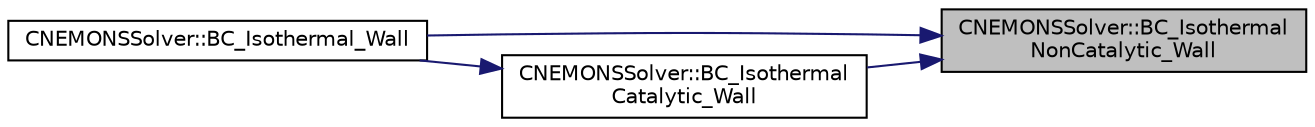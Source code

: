 digraph "CNEMONSSolver::BC_IsothermalNonCatalytic_Wall"
{
 // LATEX_PDF_SIZE
  edge [fontname="Helvetica",fontsize="10",labelfontname="Helvetica",labelfontsize="10"];
  node [fontname="Helvetica",fontsize="10",shape=record];
  rankdir="RL";
  Node1 [label="CNEMONSSolver::BC_Isothermal\lNonCatalytic_Wall",height=0.2,width=0.4,color="black", fillcolor="grey75", style="filled", fontcolor="black",tooltip="Impose the Navier-Stokes boundary condition (strong)."];
  Node1 -> Node2 [dir="back",color="midnightblue",fontsize="10",style="solid",fontname="Helvetica"];
  Node2 [label="CNEMONSSolver::BC_Isothermal_Wall",height=0.2,width=0.4,color="black", fillcolor="white", style="filled",URL="$classCNEMONSSolver.html#a8c6c80e6e8f2aed2ff80c78a8e5aec9e",tooltip="Generic implementation of the isothermal wall."];
  Node1 -> Node3 [dir="back",color="midnightblue",fontsize="10",style="solid",fontname="Helvetica"];
  Node3 [label="CNEMONSSolver::BC_Isothermal\lCatalytic_Wall",height=0.2,width=0.4,color="black", fillcolor="white", style="filled",URL="$classCNEMONSSolver.html#ae3d2c5f1c94cb3d01b7f351ce3105f31",tooltip="Impose the Navier-Stokes boundary condition (strong)."];
  Node3 -> Node2 [dir="back",color="midnightblue",fontsize="10",style="solid",fontname="Helvetica"];
}
